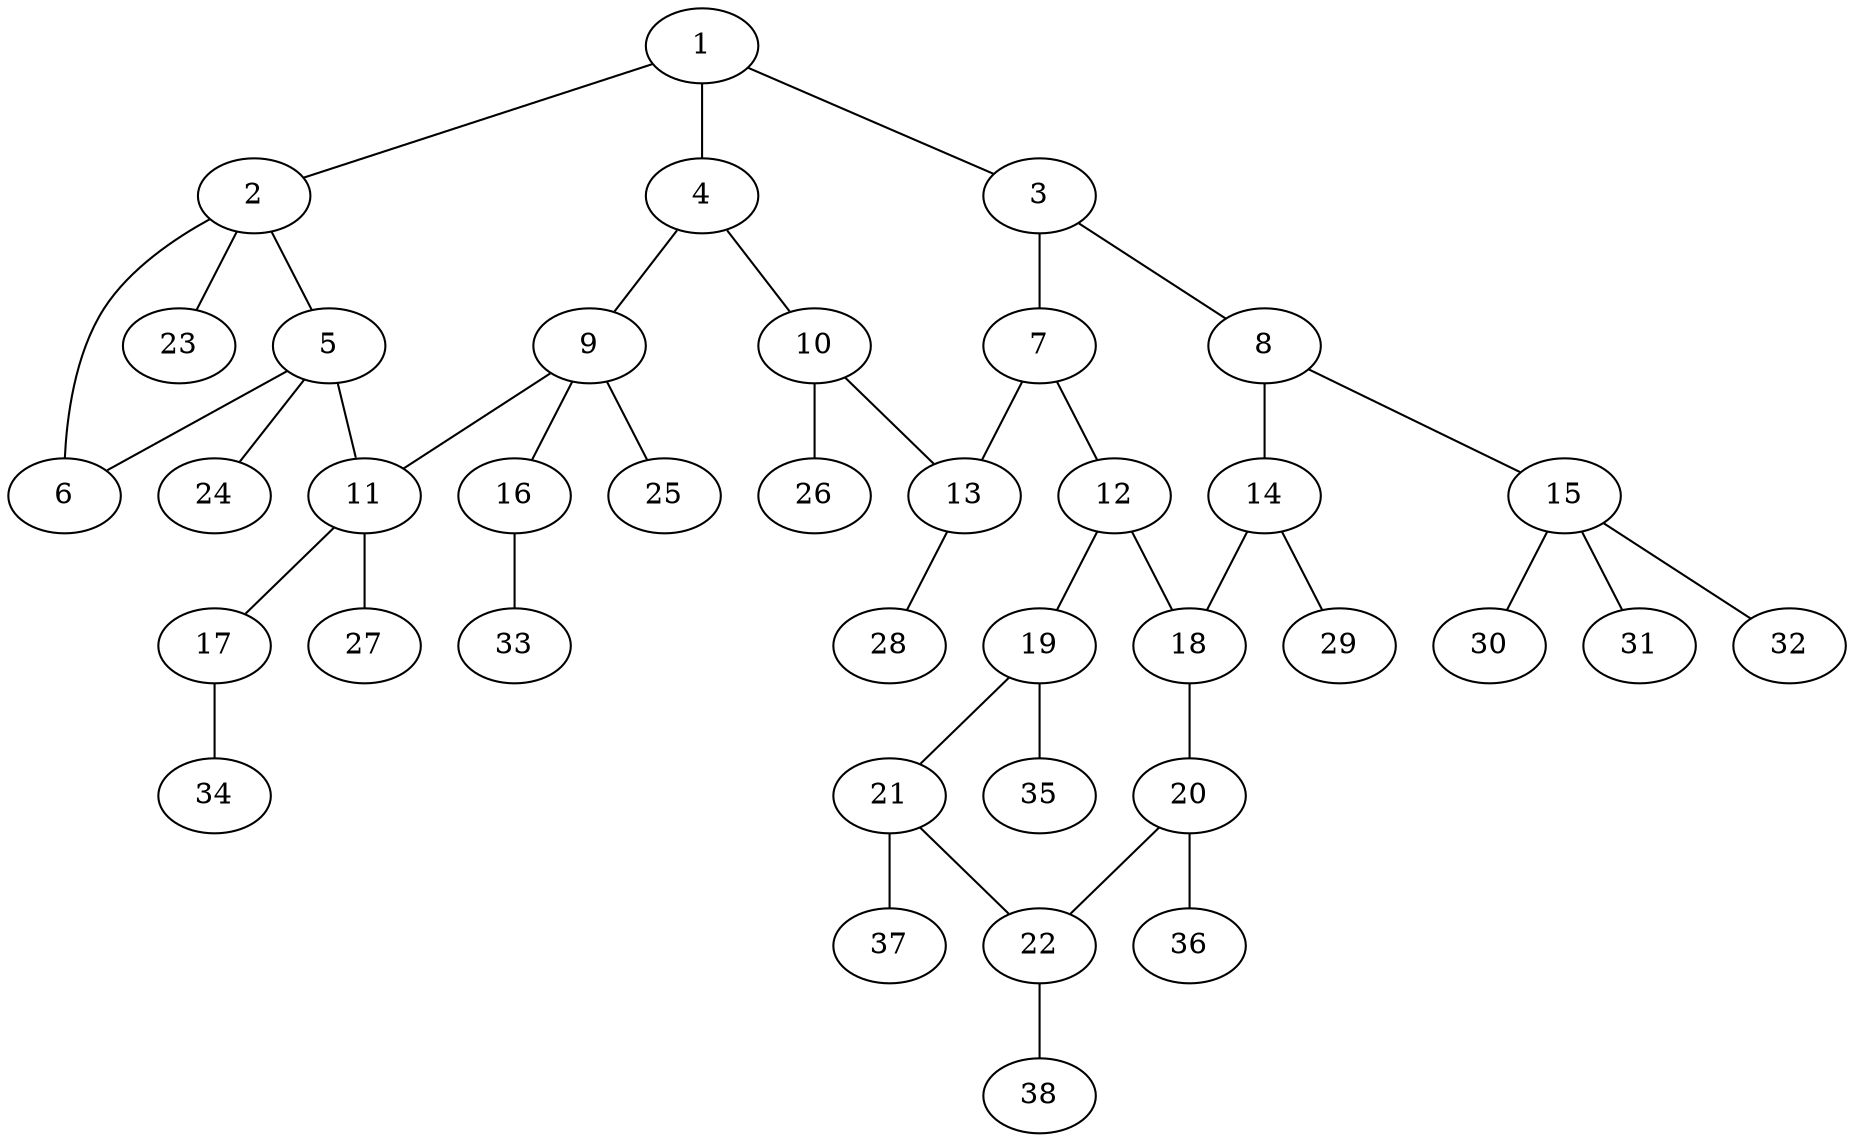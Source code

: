 graph molecule_1729 {
	1	 [chem=C];
	2	 [chem=C];
	1 -- 2	 [valence=1];
	3	 [chem=C];
	1 -- 3	 [valence=1];
	4	 [chem=C];
	1 -- 4	 [valence=2];
	5	 [chem=C];
	2 -- 5	 [valence=1];
	6	 [chem=O];
	2 -- 6	 [valence=1];
	23	 [chem=H];
	2 -- 23	 [valence=1];
	7	 [chem=C];
	3 -- 7	 [valence=2];
	8	 [chem=C];
	3 -- 8	 [valence=1];
	9	 [chem=C];
	4 -- 9	 [valence=1];
	10	 [chem=C];
	4 -- 10	 [valence=1];
	5 -- 6	 [valence=1];
	11	 [chem=C];
	5 -- 11	 [valence=1];
	24	 [chem=H];
	5 -- 24	 [valence=1];
	12	 [chem=C];
	7 -- 12	 [valence=1];
	13	 [chem=C];
	7 -- 13	 [valence=1];
	14	 [chem=C];
	8 -- 14	 [valence=2];
	15	 [chem=C];
	8 -- 15	 [valence=1];
	9 -- 11	 [valence=1];
	16	 [chem=O];
	9 -- 16	 [valence=1];
	25	 [chem=H];
	9 -- 25	 [valence=1];
	10 -- 13	 [valence=2];
	26	 [chem=H];
	10 -- 26	 [valence=1];
	17	 [chem=O];
	11 -- 17	 [valence=1];
	27	 [chem=H];
	11 -- 27	 [valence=1];
	18	 [chem=C];
	12 -- 18	 [valence=2];
	19	 [chem=C];
	12 -- 19	 [valence=1];
	28	 [chem=H];
	13 -- 28	 [valence=1];
	14 -- 18	 [valence=1];
	29	 [chem=H];
	14 -- 29	 [valence=1];
	30	 [chem=H];
	15 -- 30	 [valence=1];
	31	 [chem=H];
	15 -- 31	 [valence=1];
	32	 [chem=H];
	15 -- 32	 [valence=1];
	33	 [chem=H];
	16 -- 33	 [valence=1];
	34	 [chem=H];
	17 -- 34	 [valence=1];
	20	 [chem=C];
	18 -- 20	 [valence=1];
	21	 [chem=C];
	19 -- 21	 [valence=2];
	35	 [chem=H];
	19 -- 35	 [valence=1];
	22	 [chem=C];
	20 -- 22	 [valence=2];
	36	 [chem=H];
	20 -- 36	 [valence=1];
	21 -- 22	 [valence=1];
	37	 [chem=H];
	21 -- 37	 [valence=1];
	38	 [chem=H];
	22 -- 38	 [valence=1];
}
